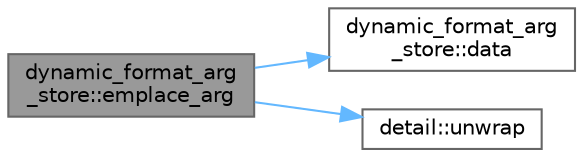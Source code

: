 digraph "dynamic_format_arg_store::emplace_arg"
{
 // LATEX_PDF_SIZE
  bgcolor="transparent";
  edge [fontname=Helvetica,fontsize=10,labelfontname=Helvetica,labelfontsize=10];
  node [fontname=Helvetica,fontsize=10,shape=box,height=0.2,width=0.4];
  rankdir="LR";
  Node1 [id="Node000001",label="dynamic_format_arg\l_store::emplace_arg",height=0.2,width=0.4,color="gray40", fillcolor="grey60", style="filled", fontcolor="black",tooltip=" "];
  Node1 -> Node2 [id="edge3_Node000001_Node000002",color="steelblue1",style="solid",tooltip=" "];
  Node2 [id="Node000002",label="dynamic_format_arg\l_store::data",height=0.2,width=0.4,color="grey40", fillcolor="white", style="filled",URL="$classdynamic__format__arg__store.html#ad13a1512569d5059e149bd65226ad7fb",tooltip=" "];
  Node1 -> Node3 [id="edge4_Node000001_Node000003",color="steelblue1",style="solid",tooltip=" "];
  Node3 [id="Node000003",label="detail::unwrap",height=0.2,width=0.4,color="grey40", fillcolor="white", style="filled",URL="$namespacedetail.html#a9602c3c0e27afc3a2020bd0044af3da1",tooltip=" "];
}
